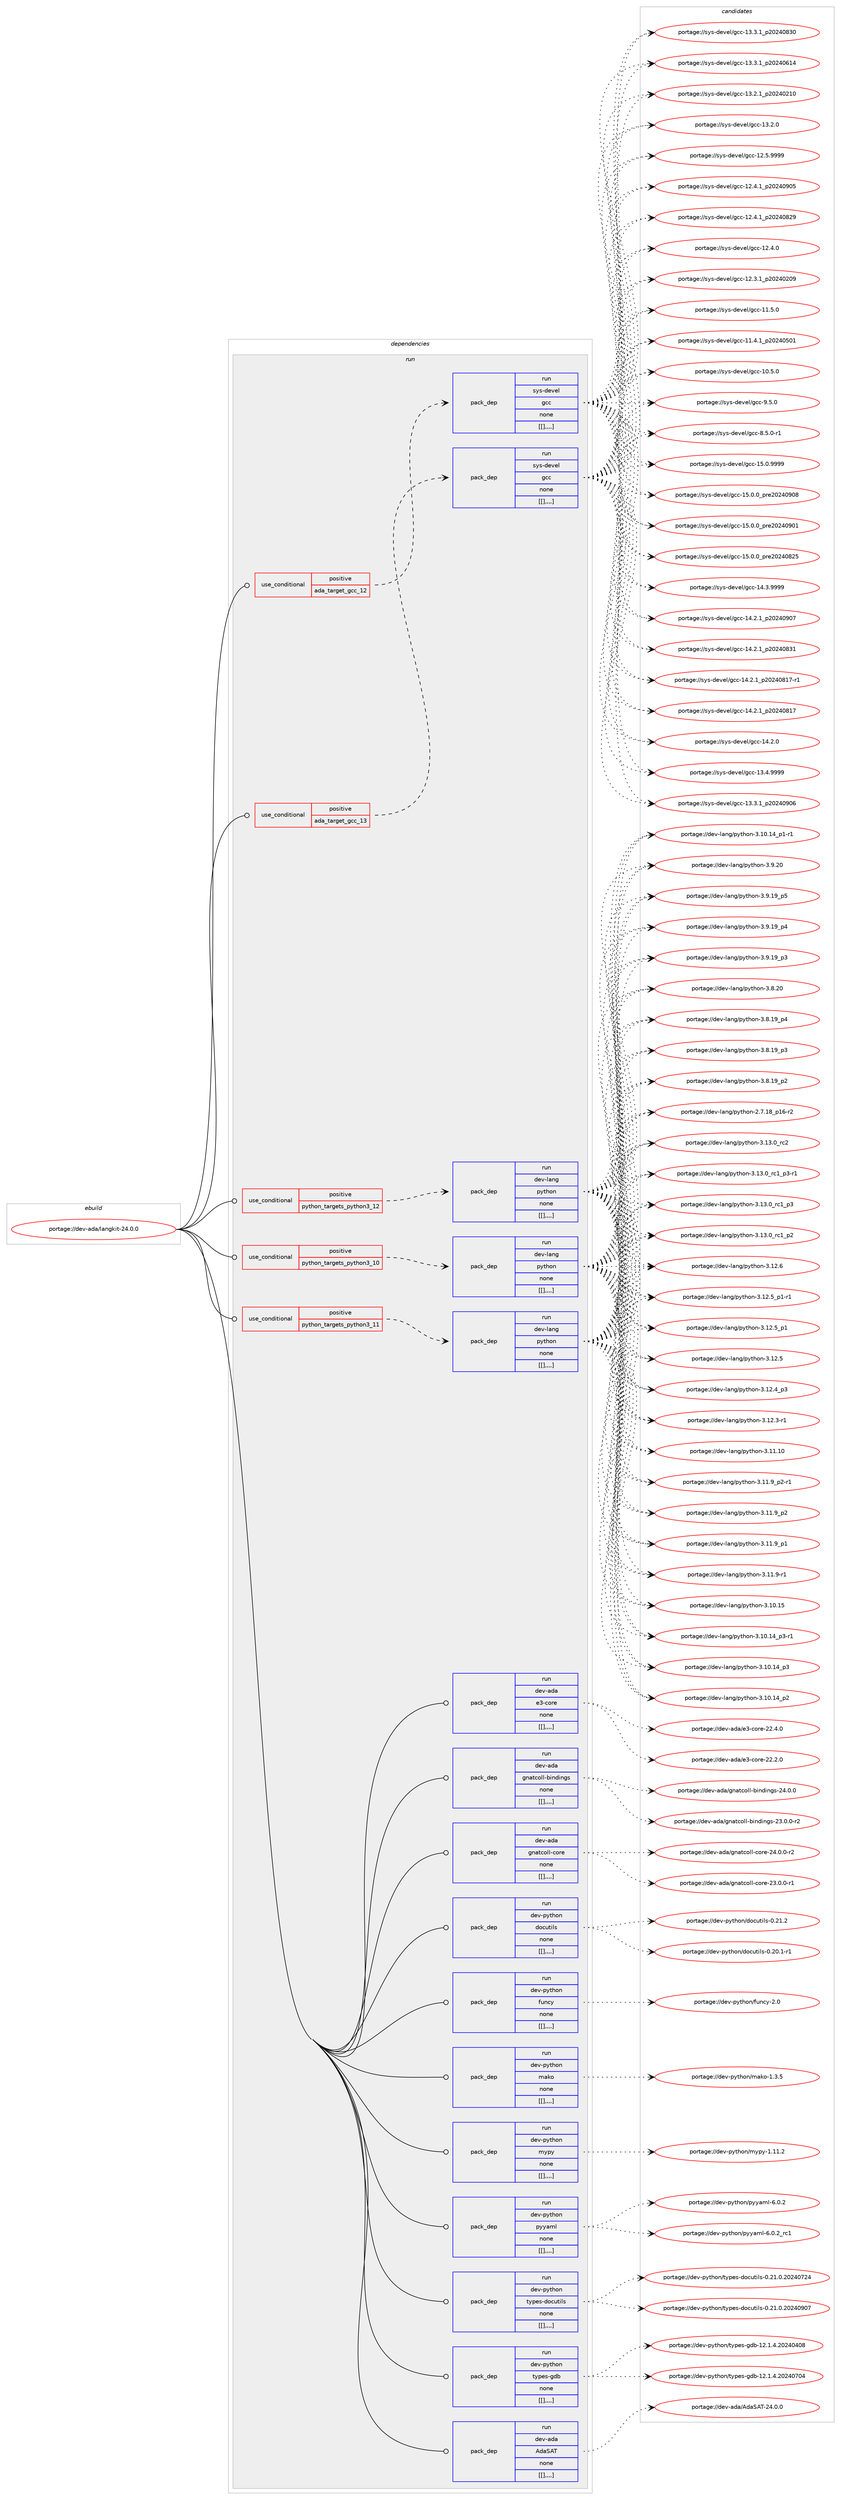 digraph prolog {

# *************
# Graph options
# *************

newrank=true;
concentrate=true;
compound=true;
graph [rankdir=LR,fontname=Helvetica,fontsize=10,ranksep=1.5];#, ranksep=2.5, nodesep=0.2];
edge  [arrowhead=vee];
node  [fontname=Helvetica,fontsize=10];

# **********
# The ebuild
# **********

subgraph cluster_leftcol {
color=gray;
label=<<i>ebuild</i>>;
id [label="portage://dev-ada/langkit-24.0.0", color=red, width=4, href="../dev-ada/langkit-24.0.0.svg"];
}

# ****************
# The dependencies
# ****************

subgraph cluster_midcol {
color=gray;
label=<<i>dependencies</i>>;
subgraph cluster_compile {
fillcolor="#eeeeee";
style=filled;
label=<<i>compile</i>>;
}
subgraph cluster_compileandrun {
fillcolor="#eeeeee";
style=filled;
label=<<i>compile and run</i>>;
}
subgraph cluster_run {
fillcolor="#eeeeee";
style=filled;
label=<<i>run</i>>;
subgraph cond16678 {
dependency63917 [label=<<TABLE BORDER="0" CELLBORDER="1" CELLSPACING="0" CELLPADDING="4"><TR><TD ROWSPAN="3" CELLPADDING="10">use_conditional</TD></TR><TR><TD>positive</TD></TR><TR><TD>ada_target_gcc_12</TD></TR></TABLE>>, shape=none, color=red];
subgraph pack46318 {
dependency63918 [label=<<TABLE BORDER="0" CELLBORDER="1" CELLSPACING="0" CELLPADDING="4" WIDTH="220"><TR><TD ROWSPAN="6" CELLPADDING="30">pack_dep</TD></TR><TR><TD WIDTH="110">run</TD></TR><TR><TD>sys-devel</TD></TR><TR><TD>gcc</TD></TR><TR><TD>none</TD></TR><TR><TD>[[],,,,]</TD></TR></TABLE>>, shape=none, color=blue];
}
dependency63917:e -> dependency63918:w [weight=20,style="dashed",arrowhead="vee"];
}
id:e -> dependency63917:w [weight=20,style="solid",arrowhead="odot"];
subgraph cond16679 {
dependency63919 [label=<<TABLE BORDER="0" CELLBORDER="1" CELLSPACING="0" CELLPADDING="4"><TR><TD ROWSPAN="3" CELLPADDING="10">use_conditional</TD></TR><TR><TD>positive</TD></TR><TR><TD>ada_target_gcc_13</TD></TR></TABLE>>, shape=none, color=red];
subgraph pack46319 {
dependency63920 [label=<<TABLE BORDER="0" CELLBORDER="1" CELLSPACING="0" CELLPADDING="4" WIDTH="220"><TR><TD ROWSPAN="6" CELLPADDING="30">pack_dep</TD></TR><TR><TD WIDTH="110">run</TD></TR><TR><TD>sys-devel</TD></TR><TR><TD>gcc</TD></TR><TR><TD>none</TD></TR><TR><TD>[[],,,,]</TD></TR></TABLE>>, shape=none, color=blue];
}
dependency63919:e -> dependency63920:w [weight=20,style="dashed",arrowhead="vee"];
}
id:e -> dependency63919:w [weight=20,style="solid",arrowhead="odot"];
subgraph cond16680 {
dependency63921 [label=<<TABLE BORDER="0" CELLBORDER="1" CELLSPACING="0" CELLPADDING="4"><TR><TD ROWSPAN="3" CELLPADDING="10">use_conditional</TD></TR><TR><TD>positive</TD></TR><TR><TD>python_targets_python3_10</TD></TR></TABLE>>, shape=none, color=red];
subgraph pack46320 {
dependency63922 [label=<<TABLE BORDER="0" CELLBORDER="1" CELLSPACING="0" CELLPADDING="4" WIDTH="220"><TR><TD ROWSPAN="6" CELLPADDING="30">pack_dep</TD></TR><TR><TD WIDTH="110">run</TD></TR><TR><TD>dev-lang</TD></TR><TR><TD>python</TD></TR><TR><TD>none</TD></TR><TR><TD>[[],,,,]</TD></TR></TABLE>>, shape=none, color=blue];
}
dependency63921:e -> dependency63922:w [weight=20,style="dashed",arrowhead="vee"];
}
id:e -> dependency63921:w [weight=20,style="solid",arrowhead="odot"];
subgraph cond16681 {
dependency63923 [label=<<TABLE BORDER="0" CELLBORDER="1" CELLSPACING="0" CELLPADDING="4"><TR><TD ROWSPAN="3" CELLPADDING="10">use_conditional</TD></TR><TR><TD>positive</TD></TR><TR><TD>python_targets_python3_11</TD></TR></TABLE>>, shape=none, color=red];
subgraph pack46321 {
dependency63924 [label=<<TABLE BORDER="0" CELLBORDER="1" CELLSPACING="0" CELLPADDING="4" WIDTH="220"><TR><TD ROWSPAN="6" CELLPADDING="30">pack_dep</TD></TR><TR><TD WIDTH="110">run</TD></TR><TR><TD>dev-lang</TD></TR><TR><TD>python</TD></TR><TR><TD>none</TD></TR><TR><TD>[[],,,,]</TD></TR></TABLE>>, shape=none, color=blue];
}
dependency63923:e -> dependency63924:w [weight=20,style="dashed",arrowhead="vee"];
}
id:e -> dependency63923:w [weight=20,style="solid",arrowhead="odot"];
subgraph cond16682 {
dependency63925 [label=<<TABLE BORDER="0" CELLBORDER="1" CELLSPACING="0" CELLPADDING="4"><TR><TD ROWSPAN="3" CELLPADDING="10">use_conditional</TD></TR><TR><TD>positive</TD></TR><TR><TD>python_targets_python3_12</TD></TR></TABLE>>, shape=none, color=red];
subgraph pack46322 {
dependency63926 [label=<<TABLE BORDER="0" CELLBORDER="1" CELLSPACING="0" CELLPADDING="4" WIDTH="220"><TR><TD ROWSPAN="6" CELLPADDING="30">pack_dep</TD></TR><TR><TD WIDTH="110">run</TD></TR><TR><TD>dev-lang</TD></TR><TR><TD>python</TD></TR><TR><TD>none</TD></TR><TR><TD>[[],,,,]</TD></TR></TABLE>>, shape=none, color=blue];
}
dependency63925:e -> dependency63926:w [weight=20,style="dashed",arrowhead="vee"];
}
id:e -> dependency63925:w [weight=20,style="solid",arrowhead="odot"];
subgraph pack46323 {
dependency63927 [label=<<TABLE BORDER="0" CELLBORDER="1" CELLSPACING="0" CELLPADDING="4" WIDTH="220"><TR><TD ROWSPAN="6" CELLPADDING="30">pack_dep</TD></TR><TR><TD WIDTH="110">run</TD></TR><TR><TD>dev-ada</TD></TR><TR><TD>AdaSAT</TD></TR><TR><TD>none</TD></TR><TR><TD>[[],,,,]</TD></TR></TABLE>>, shape=none, color=blue];
}
id:e -> dependency63927:w [weight=20,style="solid",arrowhead="odot"];
subgraph pack46324 {
dependency63928 [label=<<TABLE BORDER="0" CELLBORDER="1" CELLSPACING="0" CELLPADDING="4" WIDTH="220"><TR><TD ROWSPAN="6" CELLPADDING="30">pack_dep</TD></TR><TR><TD WIDTH="110">run</TD></TR><TR><TD>dev-ada</TD></TR><TR><TD>e3-core</TD></TR><TR><TD>none</TD></TR><TR><TD>[[],,,,]</TD></TR></TABLE>>, shape=none, color=blue];
}
id:e -> dependency63928:w [weight=20,style="solid",arrowhead="odot"];
subgraph pack46325 {
dependency63929 [label=<<TABLE BORDER="0" CELLBORDER="1" CELLSPACING="0" CELLPADDING="4" WIDTH="220"><TR><TD ROWSPAN="6" CELLPADDING="30">pack_dep</TD></TR><TR><TD WIDTH="110">run</TD></TR><TR><TD>dev-ada</TD></TR><TR><TD>gnatcoll-bindings</TD></TR><TR><TD>none</TD></TR><TR><TD>[[],,,,]</TD></TR></TABLE>>, shape=none, color=blue];
}
id:e -> dependency63929:w [weight=20,style="solid",arrowhead="odot"];
subgraph pack46326 {
dependency63930 [label=<<TABLE BORDER="0" CELLBORDER="1" CELLSPACING="0" CELLPADDING="4" WIDTH="220"><TR><TD ROWSPAN="6" CELLPADDING="30">pack_dep</TD></TR><TR><TD WIDTH="110">run</TD></TR><TR><TD>dev-ada</TD></TR><TR><TD>gnatcoll-core</TD></TR><TR><TD>none</TD></TR><TR><TD>[[],,,,]</TD></TR></TABLE>>, shape=none, color=blue];
}
id:e -> dependency63930:w [weight=20,style="solid",arrowhead="odot"];
subgraph pack46327 {
dependency63931 [label=<<TABLE BORDER="0" CELLBORDER="1" CELLSPACING="0" CELLPADDING="4" WIDTH="220"><TR><TD ROWSPAN="6" CELLPADDING="30">pack_dep</TD></TR><TR><TD WIDTH="110">run</TD></TR><TR><TD>dev-python</TD></TR><TR><TD>docutils</TD></TR><TR><TD>none</TD></TR><TR><TD>[[],,,,]</TD></TR></TABLE>>, shape=none, color=blue];
}
id:e -> dependency63931:w [weight=20,style="solid",arrowhead="odot"];
subgraph pack46328 {
dependency63932 [label=<<TABLE BORDER="0" CELLBORDER="1" CELLSPACING="0" CELLPADDING="4" WIDTH="220"><TR><TD ROWSPAN="6" CELLPADDING="30">pack_dep</TD></TR><TR><TD WIDTH="110">run</TD></TR><TR><TD>dev-python</TD></TR><TR><TD>funcy</TD></TR><TR><TD>none</TD></TR><TR><TD>[[],,,,]</TD></TR></TABLE>>, shape=none, color=blue];
}
id:e -> dependency63932:w [weight=20,style="solid",arrowhead="odot"];
subgraph pack46329 {
dependency63933 [label=<<TABLE BORDER="0" CELLBORDER="1" CELLSPACING="0" CELLPADDING="4" WIDTH="220"><TR><TD ROWSPAN="6" CELLPADDING="30">pack_dep</TD></TR><TR><TD WIDTH="110">run</TD></TR><TR><TD>dev-python</TD></TR><TR><TD>mako</TD></TR><TR><TD>none</TD></TR><TR><TD>[[],,,,]</TD></TR></TABLE>>, shape=none, color=blue];
}
id:e -> dependency63933:w [weight=20,style="solid",arrowhead="odot"];
subgraph pack46330 {
dependency63934 [label=<<TABLE BORDER="0" CELLBORDER="1" CELLSPACING="0" CELLPADDING="4" WIDTH="220"><TR><TD ROWSPAN="6" CELLPADDING="30">pack_dep</TD></TR><TR><TD WIDTH="110">run</TD></TR><TR><TD>dev-python</TD></TR><TR><TD>mypy</TD></TR><TR><TD>none</TD></TR><TR><TD>[[],,,,]</TD></TR></TABLE>>, shape=none, color=blue];
}
id:e -> dependency63934:w [weight=20,style="solid",arrowhead="odot"];
subgraph pack46331 {
dependency63935 [label=<<TABLE BORDER="0" CELLBORDER="1" CELLSPACING="0" CELLPADDING="4" WIDTH="220"><TR><TD ROWSPAN="6" CELLPADDING="30">pack_dep</TD></TR><TR><TD WIDTH="110">run</TD></TR><TR><TD>dev-python</TD></TR><TR><TD>pyyaml</TD></TR><TR><TD>none</TD></TR><TR><TD>[[],,,,]</TD></TR></TABLE>>, shape=none, color=blue];
}
id:e -> dependency63935:w [weight=20,style="solid",arrowhead="odot"];
subgraph pack46332 {
dependency63936 [label=<<TABLE BORDER="0" CELLBORDER="1" CELLSPACING="0" CELLPADDING="4" WIDTH="220"><TR><TD ROWSPAN="6" CELLPADDING="30">pack_dep</TD></TR><TR><TD WIDTH="110">run</TD></TR><TR><TD>dev-python</TD></TR><TR><TD>types-docutils</TD></TR><TR><TD>none</TD></TR><TR><TD>[[],,,,]</TD></TR></TABLE>>, shape=none, color=blue];
}
id:e -> dependency63936:w [weight=20,style="solid",arrowhead="odot"];
subgraph pack46333 {
dependency63937 [label=<<TABLE BORDER="0" CELLBORDER="1" CELLSPACING="0" CELLPADDING="4" WIDTH="220"><TR><TD ROWSPAN="6" CELLPADDING="30">pack_dep</TD></TR><TR><TD WIDTH="110">run</TD></TR><TR><TD>dev-python</TD></TR><TR><TD>types-gdb</TD></TR><TR><TD>none</TD></TR><TR><TD>[[],,,,]</TD></TR></TABLE>>, shape=none, color=blue];
}
id:e -> dependency63937:w [weight=20,style="solid",arrowhead="odot"];
}
}

# **************
# The candidates
# **************

subgraph cluster_choices {
rank=same;
color=gray;
label=<<i>candidates</i>>;

subgraph choice46318 {
color=black;
nodesep=1;
choice1151211154510010111810110847103999945495346484657575757 [label="portage://sys-devel/gcc-15.0.9999", color=red, width=4,href="../sys-devel/gcc-15.0.9999.svg"];
choice1151211154510010111810110847103999945495346484648951121141015048505248574856 [label="portage://sys-devel/gcc-15.0.0_pre20240908", color=red, width=4,href="../sys-devel/gcc-15.0.0_pre20240908.svg"];
choice1151211154510010111810110847103999945495346484648951121141015048505248574849 [label="portage://sys-devel/gcc-15.0.0_pre20240901", color=red, width=4,href="../sys-devel/gcc-15.0.0_pre20240901.svg"];
choice1151211154510010111810110847103999945495346484648951121141015048505248565053 [label="portage://sys-devel/gcc-15.0.0_pre20240825", color=red, width=4,href="../sys-devel/gcc-15.0.0_pre20240825.svg"];
choice1151211154510010111810110847103999945495246514657575757 [label="portage://sys-devel/gcc-14.3.9999", color=red, width=4,href="../sys-devel/gcc-14.3.9999.svg"];
choice1151211154510010111810110847103999945495246504649951125048505248574855 [label="portage://sys-devel/gcc-14.2.1_p20240907", color=red, width=4,href="../sys-devel/gcc-14.2.1_p20240907.svg"];
choice1151211154510010111810110847103999945495246504649951125048505248565149 [label="portage://sys-devel/gcc-14.2.1_p20240831", color=red, width=4,href="../sys-devel/gcc-14.2.1_p20240831.svg"];
choice11512111545100101118101108471039999454952465046499511250485052485649554511449 [label="portage://sys-devel/gcc-14.2.1_p20240817-r1", color=red, width=4,href="../sys-devel/gcc-14.2.1_p20240817-r1.svg"];
choice1151211154510010111810110847103999945495246504649951125048505248564955 [label="portage://sys-devel/gcc-14.2.1_p20240817", color=red, width=4,href="../sys-devel/gcc-14.2.1_p20240817.svg"];
choice1151211154510010111810110847103999945495246504648 [label="portage://sys-devel/gcc-14.2.0", color=red, width=4,href="../sys-devel/gcc-14.2.0.svg"];
choice1151211154510010111810110847103999945495146524657575757 [label="portage://sys-devel/gcc-13.4.9999", color=red, width=4,href="../sys-devel/gcc-13.4.9999.svg"];
choice1151211154510010111810110847103999945495146514649951125048505248574854 [label="portage://sys-devel/gcc-13.3.1_p20240906", color=red, width=4,href="../sys-devel/gcc-13.3.1_p20240906.svg"];
choice1151211154510010111810110847103999945495146514649951125048505248565148 [label="portage://sys-devel/gcc-13.3.1_p20240830", color=red, width=4,href="../sys-devel/gcc-13.3.1_p20240830.svg"];
choice1151211154510010111810110847103999945495146514649951125048505248544952 [label="portage://sys-devel/gcc-13.3.1_p20240614", color=red, width=4,href="../sys-devel/gcc-13.3.1_p20240614.svg"];
choice1151211154510010111810110847103999945495146504649951125048505248504948 [label="portage://sys-devel/gcc-13.2.1_p20240210", color=red, width=4,href="../sys-devel/gcc-13.2.1_p20240210.svg"];
choice1151211154510010111810110847103999945495146504648 [label="portage://sys-devel/gcc-13.2.0", color=red, width=4,href="../sys-devel/gcc-13.2.0.svg"];
choice1151211154510010111810110847103999945495046534657575757 [label="portage://sys-devel/gcc-12.5.9999", color=red, width=4,href="../sys-devel/gcc-12.5.9999.svg"];
choice1151211154510010111810110847103999945495046524649951125048505248574853 [label="portage://sys-devel/gcc-12.4.1_p20240905", color=red, width=4,href="../sys-devel/gcc-12.4.1_p20240905.svg"];
choice1151211154510010111810110847103999945495046524649951125048505248565057 [label="portage://sys-devel/gcc-12.4.1_p20240829", color=red, width=4,href="../sys-devel/gcc-12.4.1_p20240829.svg"];
choice1151211154510010111810110847103999945495046524648 [label="portage://sys-devel/gcc-12.4.0", color=red, width=4,href="../sys-devel/gcc-12.4.0.svg"];
choice1151211154510010111810110847103999945495046514649951125048505248504857 [label="portage://sys-devel/gcc-12.3.1_p20240209", color=red, width=4,href="../sys-devel/gcc-12.3.1_p20240209.svg"];
choice1151211154510010111810110847103999945494946534648 [label="portage://sys-devel/gcc-11.5.0", color=red, width=4,href="../sys-devel/gcc-11.5.0.svg"];
choice1151211154510010111810110847103999945494946524649951125048505248534849 [label="portage://sys-devel/gcc-11.4.1_p20240501", color=red, width=4,href="../sys-devel/gcc-11.4.1_p20240501.svg"];
choice1151211154510010111810110847103999945494846534648 [label="portage://sys-devel/gcc-10.5.0", color=red, width=4,href="../sys-devel/gcc-10.5.0.svg"];
choice11512111545100101118101108471039999455746534648 [label="portage://sys-devel/gcc-9.5.0", color=red, width=4,href="../sys-devel/gcc-9.5.0.svg"];
choice115121115451001011181011084710399994556465346484511449 [label="portage://sys-devel/gcc-8.5.0-r1", color=red, width=4,href="../sys-devel/gcc-8.5.0-r1.svg"];
dependency63918:e -> choice1151211154510010111810110847103999945495346484657575757:w [style=dotted,weight="100"];
dependency63918:e -> choice1151211154510010111810110847103999945495346484648951121141015048505248574856:w [style=dotted,weight="100"];
dependency63918:e -> choice1151211154510010111810110847103999945495346484648951121141015048505248574849:w [style=dotted,weight="100"];
dependency63918:e -> choice1151211154510010111810110847103999945495346484648951121141015048505248565053:w [style=dotted,weight="100"];
dependency63918:e -> choice1151211154510010111810110847103999945495246514657575757:w [style=dotted,weight="100"];
dependency63918:e -> choice1151211154510010111810110847103999945495246504649951125048505248574855:w [style=dotted,weight="100"];
dependency63918:e -> choice1151211154510010111810110847103999945495246504649951125048505248565149:w [style=dotted,weight="100"];
dependency63918:e -> choice11512111545100101118101108471039999454952465046499511250485052485649554511449:w [style=dotted,weight="100"];
dependency63918:e -> choice1151211154510010111810110847103999945495246504649951125048505248564955:w [style=dotted,weight="100"];
dependency63918:e -> choice1151211154510010111810110847103999945495246504648:w [style=dotted,weight="100"];
dependency63918:e -> choice1151211154510010111810110847103999945495146524657575757:w [style=dotted,weight="100"];
dependency63918:e -> choice1151211154510010111810110847103999945495146514649951125048505248574854:w [style=dotted,weight="100"];
dependency63918:e -> choice1151211154510010111810110847103999945495146514649951125048505248565148:w [style=dotted,weight="100"];
dependency63918:e -> choice1151211154510010111810110847103999945495146514649951125048505248544952:w [style=dotted,weight="100"];
dependency63918:e -> choice1151211154510010111810110847103999945495146504649951125048505248504948:w [style=dotted,weight="100"];
dependency63918:e -> choice1151211154510010111810110847103999945495146504648:w [style=dotted,weight="100"];
dependency63918:e -> choice1151211154510010111810110847103999945495046534657575757:w [style=dotted,weight="100"];
dependency63918:e -> choice1151211154510010111810110847103999945495046524649951125048505248574853:w [style=dotted,weight="100"];
dependency63918:e -> choice1151211154510010111810110847103999945495046524649951125048505248565057:w [style=dotted,weight="100"];
dependency63918:e -> choice1151211154510010111810110847103999945495046524648:w [style=dotted,weight="100"];
dependency63918:e -> choice1151211154510010111810110847103999945495046514649951125048505248504857:w [style=dotted,weight="100"];
dependency63918:e -> choice1151211154510010111810110847103999945494946534648:w [style=dotted,weight="100"];
dependency63918:e -> choice1151211154510010111810110847103999945494946524649951125048505248534849:w [style=dotted,weight="100"];
dependency63918:e -> choice1151211154510010111810110847103999945494846534648:w [style=dotted,weight="100"];
dependency63918:e -> choice11512111545100101118101108471039999455746534648:w [style=dotted,weight="100"];
dependency63918:e -> choice115121115451001011181011084710399994556465346484511449:w [style=dotted,weight="100"];
}
subgraph choice46319 {
color=black;
nodesep=1;
choice1151211154510010111810110847103999945495346484657575757 [label="portage://sys-devel/gcc-15.0.9999", color=red, width=4,href="../sys-devel/gcc-15.0.9999.svg"];
choice1151211154510010111810110847103999945495346484648951121141015048505248574856 [label="portage://sys-devel/gcc-15.0.0_pre20240908", color=red, width=4,href="../sys-devel/gcc-15.0.0_pre20240908.svg"];
choice1151211154510010111810110847103999945495346484648951121141015048505248574849 [label="portage://sys-devel/gcc-15.0.0_pre20240901", color=red, width=4,href="../sys-devel/gcc-15.0.0_pre20240901.svg"];
choice1151211154510010111810110847103999945495346484648951121141015048505248565053 [label="portage://sys-devel/gcc-15.0.0_pre20240825", color=red, width=4,href="../sys-devel/gcc-15.0.0_pre20240825.svg"];
choice1151211154510010111810110847103999945495246514657575757 [label="portage://sys-devel/gcc-14.3.9999", color=red, width=4,href="../sys-devel/gcc-14.3.9999.svg"];
choice1151211154510010111810110847103999945495246504649951125048505248574855 [label="portage://sys-devel/gcc-14.2.1_p20240907", color=red, width=4,href="../sys-devel/gcc-14.2.1_p20240907.svg"];
choice1151211154510010111810110847103999945495246504649951125048505248565149 [label="portage://sys-devel/gcc-14.2.1_p20240831", color=red, width=4,href="../sys-devel/gcc-14.2.1_p20240831.svg"];
choice11512111545100101118101108471039999454952465046499511250485052485649554511449 [label="portage://sys-devel/gcc-14.2.1_p20240817-r1", color=red, width=4,href="../sys-devel/gcc-14.2.1_p20240817-r1.svg"];
choice1151211154510010111810110847103999945495246504649951125048505248564955 [label="portage://sys-devel/gcc-14.2.1_p20240817", color=red, width=4,href="../sys-devel/gcc-14.2.1_p20240817.svg"];
choice1151211154510010111810110847103999945495246504648 [label="portage://sys-devel/gcc-14.2.0", color=red, width=4,href="../sys-devel/gcc-14.2.0.svg"];
choice1151211154510010111810110847103999945495146524657575757 [label="portage://sys-devel/gcc-13.4.9999", color=red, width=4,href="../sys-devel/gcc-13.4.9999.svg"];
choice1151211154510010111810110847103999945495146514649951125048505248574854 [label="portage://sys-devel/gcc-13.3.1_p20240906", color=red, width=4,href="../sys-devel/gcc-13.3.1_p20240906.svg"];
choice1151211154510010111810110847103999945495146514649951125048505248565148 [label="portage://sys-devel/gcc-13.3.1_p20240830", color=red, width=4,href="../sys-devel/gcc-13.3.1_p20240830.svg"];
choice1151211154510010111810110847103999945495146514649951125048505248544952 [label="portage://sys-devel/gcc-13.3.1_p20240614", color=red, width=4,href="../sys-devel/gcc-13.3.1_p20240614.svg"];
choice1151211154510010111810110847103999945495146504649951125048505248504948 [label="portage://sys-devel/gcc-13.2.1_p20240210", color=red, width=4,href="../sys-devel/gcc-13.2.1_p20240210.svg"];
choice1151211154510010111810110847103999945495146504648 [label="portage://sys-devel/gcc-13.2.0", color=red, width=4,href="../sys-devel/gcc-13.2.0.svg"];
choice1151211154510010111810110847103999945495046534657575757 [label="portage://sys-devel/gcc-12.5.9999", color=red, width=4,href="../sys-devel/gcc-12.5.9999.svg"];
choice1151211154510010111810110847103999945495046524649951125048505248574853 [label="portage://sys-devel/gcc-12.4.1_p20240905", color=red, width=4,href="../sys-devel/gcc-12.4.1_p20240905.svg"];
choice1151211154510010111810110847103999945495046524649951125048505248565057 [label="portage://sys-devel/gcc-12.4.1_p20240829", color=red, width=4,href="../sys-devel/gcc-12.4.1_p20240829.svg"];
choice1151211154510010111810110847103999945495046524648 [label="portage://sys-devel/gcc-12.4.0", color=red, width=4,href="../sys-devel/gcc-12.4.0.svg"];
choice1151211154510010111810110847103999945495046514649951125048505248504857 [label="portage://sys-devel/gcc-12.3.1_p20240209", color=red, width=4,href="../sys-devel/gcc-12.3.1_p20240209.svg"];
choice1151211154510010111810110847103999945494946534648 [label="portage://sys-devel/gcc-11.5.0", color=red, width=4,href="../sys-devel/gcc-11.5.0.svg"];
choice1151211154510010111810110847103999945494946524649951125048505248534849 [label="portage://sys-devel/gcc-11.4.1_p20240501", color=red, width=4,href="../sys-devel/gcc-11.4.1_p20240501.svg"];
choice1151211154510010111810110847103999945494846534648 [label="portage://sys-devel/gcc-10.5.0", color=red, width=4,href="../sys-devel/gcc-10.5.0.svg"];
choice11512111545100101118101108471039999455746534648 [label="portage://sys-devel/gcc-9.5.0", color=red, width=4,href="../sys-devel/gcc-9.5.0.svg"];
choice115121115451001011181011084710399994556465346484511449 [label="portage://sys-devel/gcc-8.5.0-r1", color=red, width=4,href="../sys-devel/gcc-8.5.0-r1.svg"];
dependency63920:e -> choice1151211154510010111810110847103999945495346484657575757:w [style=dotted,weight="100"];
dependency63920:e -> choice1151211154510010111810110847103999945495346484648951121141015048505248574856:w [style=dotted,weight="100"];
dependency63920:e -> choice1151211154510010111810110847103999945495346484648951121141015048505248574849:w [style=dotted,weight="100"];
dependency63920:e -> choice1151211154510010111810110847103999945495346484648951121141015048505248565053:w [style=dotted,weight="100"];
dependency63920:e -> choice1151211154510010111810110847103999945495246514657575757:w [style=dotted,weight="100"];
dependency63920:e -> choice1151211154510010111810110847103999945495246504649951125048505248574855:w [style=dotted,weight="100"];
dependency63920:e -> choice1151211154510010111810110847103999945495246504649951125048505248565149:w [style=dotted,weight="100"];
dependency63920:e -> choice11512111545100101118101108471039999454952465046499511250485052485649554511449:w [style=dotted,weight="100"];
dependency63920:e -> choice1151211154510010111810110847103999945495246504649951125048505248564955:w [style=dotted,weight="100"];
dependency63920:e -> choice1151211154510010111810110847103999945495246504648:w [style=dotted,weight="100"];
dependency63920:e -> choice1151211154510010111810110847103999945495146524657575757:w [style=dotted,weight="100"];
dependency63920:e -> choice1151211154510010111810110847103999945495146514649951125048505248574854:w [style=dotted,weight="100"];
dependency63920:e -> choice1151211154510010111810110847103999945495146514649951125048505248565148:w [style=dotted,weight="100"];
dependency63920:e -> choice1151211154510010111810110847103999945495146514649951125048505248544952:w [style=dotted,weight="100"];
dependency63920:e -> choice1151211154510010111810110847103999945495146504649951125048505248504948:w [style=dotted,weight="100"];
dependency63920:e -> choice1151211154510010111810110847103999945495146504648:w [style=dotted,weight="100"];
dependency63920:e -> choice1151211154510010111810110847103999945495046534657575757:w [style=dotted,weight="100"];
dependency63920:e -> choice1151211154510010111810110847103999945495046524649951125048505248574853:w [style=dotted,weight="100"];
dependency63920:e -> choice1151211154510010111810110847103999945495046524649951125048505248565057:w [style=dotted,weight="100"];
dependency63920:e -> choice1151211154510010111810110847103999945495046524648:w [style=dotted,weight="100"];
dependency63920:e -> choice1151211154510010111810110847103999945495046514649951125048505248504857:w [style=dotted,weight="100"];
dependency63920:e -> choice1151211154510010111810110847103999945494946534648:w [style=dotted,weight="100"];
dependency63920:e -> choice1151211154510010111810110847103999945494946524649951125048505248534849:w [style=dotted,weight="100"];
dependency63920:e -> choice1151211154510010111810110847103999945494846534648:w [style=dotted,weight="100"];
dependency63920:e -> choice11512111545100101118101108471039999455746534648:w [style=dotted,weight="100"];
dependency63920:e -> choice115121115451001011181011084710399994556465346484511449:w [style=dotted,weight="100"];
}
subgraph choice46320 {
color=black;
nodesep=1;
choice10010111845108971101034711212111610411111045514649514648951149950 [label="portage://dev-lang/python-3.13.0_rc2", color=red, width=4,href="../dev-lang/python-3.13.0_rc2.svg"];
choice1001011184510897110103471121211161041111104551464951464895114994995112514511449 [label="portage://dev-lang/python-3.13.0_rc1_p3-r1", color=red, width=4,href="../dev-lang/python-3.13.0_rc1_p3-r1.svg"];
choice100101118451089711010347112121116104111110455146495146489511499499511251 [label="portage://dev-lang/python-3.13.0_rc1_p3", color=red, width=4,href="../dev-lang/python-3.13.0_rc1_p3.svg"];
choice100101118451089711010347112121116104111110455146495146489511499499511250 [label="portage://dev-lang/python-3.13.0_rc1_p2", color=red, width=4,href="../dev-lang/python-3.13.0_rc1_p2.svg"];
choice10010111845108971101034711212111610411111045514649504654 [label="portage://dev-lang/python-3.12.6", color=red, width=4,href="../dev-lang/python-3.12.6.svg"];
choice1001011184510897110103471121211161041111104551464950465395112494511449 [label="portage://dev-lang/python-3.12.5_p1-r1", color=red, width=4,href="../dev-lang/python-3.12.5_p1-r1.svg"];
choice100101118451089711010347112121116104111110455146495046539511249 [label="portage://dev-lang/python-3.12.5_p1", color=red, width=4,href="../dev-lang/python-3.12.5_p1.svg"];
choice10010111845108971101034711212111610411111045514649504653 [label="portage://dev-lang/python-3.12.5", color=red, width=4,href="../dev-lang/python-3.12.5.svg"];
choice100101118451089711010347112121116104111110455146495046529511251 [label="portage://dev-lang/python-3.12.4_p3", color=red, width=4,href="../dev-lang/python-3.12.4_p3.svg"];
choice100101118451089711010347112121116104111110455146495046514511449 [label="portage://dev-lang/python-3.12.3-r1", color=red, width=4,href="../dev-lang/python-3.12.3-r1.svg"];
choice1001011184510897110103471121211161041111104551464949464948 [label="portage://dev-lang/python-3.11.10", color=red, width=4,href="../dev-lang/python-3.11.10.svg"];
choice1001011184510897110103471121211161041111104551464949465795112504511449 [label="portage://dev-lang/python-3.11.9_p2-r1", color=red, width=4,href="../dev-lang/python-3.11.9_p2-r1.svg"];
choice100101118451089711010347112121116104111110455146494946579511250 [label="portage://dev-lang/python-3.11.9_p2", color=red, width=4,href="../dev-lang/python-3.11.9_p2.svg"];
choice100101118451089711010347112121116104111110455146494946579511249 [label="portage://dev-lang/python-3.11.9_p1", color=red, width=4,href="../dev-lang/python-3.11.9_p1.svg"];
choice100101118451089711010347112121116104111110455146494946574511449 [label="portage://dev-lang/python-3.11.9-r1", color=red, width=4,href="../dev-lang/python-3.11.9-r1.svg"];
choice1001011184510897110103471121211161041111104551464948464953 [label="portage://dev-lang/python-3.10.15", color=red, width=4,href="../dev-lang/python-3.10.15.svg"];
choice100101118451089711010347112121116104111110455146494846495295112514511449 [label="portage://dev-lang/python-3.10.14_p3-r1", color=red, width=4,href="../dev-lang/python-3.10.14_p3-r1.svg"];
choice10010111845108971101034711212111610411111045514649484649529511251 [label="portage://dev-lang/python-3.10.14_p3", color=red, width=4,href="../dev-lang/python-3.10.14_p3.svg"];
choice10010111845108971101034711212111610411111045514649484649529511250 [label="portage://dev-lang/python-3.10.14_p2", color=red, width=4,href="../dev-lang/python-3.10.14_p2.svg"];
choice100101118451089711010347112121116104111110455146494846495295112494511449 [label="portage://dev-lang/python-3.10.14_p1-r1", color=red, width=4,href="../dev-lang/python-3.10.14_p1-r1.svg"];
choice10010111845108971101034711212111610411111045514657465048 [label="portage://dev-lang/python-3.9.20", color=red, width=4,href="../dev-lang/python-3.9.20.svg"];
choice100101118451089711010347112121116104111110455146574649579511253 [label="portage://dev-lang/python-3.9.19_p5", color=red, width=4,href="../dev-lang/python-3.9.19_p5.svg"];
choice100101118451089711010347112121116104111110455146574649579511252 [label="portage://dev-lang/python-3.9.19_p4", color=red, width=4,href="../dev-lang/python-3.9.19_p4.svg"];
choice100101118451089711010347112121116104111110455146574649579511251 [label="portage://dev-lang/python-3.9.19_p3", color=red, width=4,href="../dev-lang/python-3.9.19_p3.svg"];
choice10010111845108971101034711212111610411111045514656465048 [label="portage://dev-lang/python-3.8.20", color=red, width=4,href="../dev-lang/python-3.8.20.svg"];
choice100101118451089711010347112121116104111110455146564649579511252 [label="portage://dev-lang/python-3.8.19_p4", color=red, width=4,href="../dev-lang/python-3.8.19_p4.svg"];
choice100101118451089711010347112121116104111110455146564649579511251 [label="portage://dev-lang/python-3.8.19_p3", color=red, width=4,href="../dev-lang/python-3.8.19_p3.svg"];
choice100101118451089711010347112121116104111110455146564649579511250 [label="portage://dev-lang/python-3.8.19_p2", color=red, width=4,href="../dev-lang/python-3.8.19_p2.svg"];
choice100101118451089711010347112121116104111110455046554649569511249544511450 [label="portage://dev-lang/python-2.7.18_p16-r2", color=red, width=4,href="../dev-lang/python-2.7.18_p16-r2.svg"];
dependency63922:e -> choice10010111845108971101034711212111610411111045514649514648951149950:w [style=dotted,weight="100"];
dependency63922:e -> choice1001011184510897110103471121211161041111104551464951464895114994995112514511449:w [style=dotted,weight="100"];
dependency63922:e -> choice100101118451089711010347112121116104111110455146495146489511499499511251:w [style=dotted,weight="100"];
dependency63922:e -> choice100101118451089711010347112121116104111110455146495146489511499499511250:w [style=dotted,weight="100"];
dependency63922:e -> choice10010111845108971101034711212111610411111045514649504654:w [style=dotted,weight="100"];
dependency63922:e -> choice1001011184510897110103471121211161041111104551464950465395112494511449:w [style=dotted,weight="100"];
dependency63922:e -> choice100101118451089711010347112121116104111110455146495046539511249:w [style=dotted,weight="100"];
dependency63922:e -> choice10010111845108971101034711212111610411111045514649504653:w [style=dotted,weight="100"];
dependency63922:e -> choice100101118451089711010347112121116104111110455146495046529511251:w [style=dotted,weight="100"];
dependency63922:e -> choice100101118451089711010347112121116104111110455146495046514511449:w [style=dotted,weight="100"];
dependency63922:e -> choice1001011184510897110103471121211161041111104551464949464948:w [style=dotted,weight="100"];
dependency63922:e -> choice1001011184510897110103471121211161041111104551464949465795112504511449:w [style=dotted,weight="100"];
dependency63922:e -> choice100101118451089711010347112121116104111110455146494946579511250:w [style=dotted,weight="100"];
dependency63922:e -> choice100101118451089711010347112121116104111110455146494946579511249:w [style=dotted,weight="100"];
dependency63922:e -> choice100101118451089711010347112121116104111110455146494946574511449:w [style=dotted,weight="100"];
dependency63922:e -> choice1001011184510897110103471121211161041111104551464948464953:w [style=dotted,weight="100"];
dependency63922:e -> choice100101118451089711010347112121116104111110455146494846495295112514511449:w [style=dotted,weight="100"];
dependency63922:e -> choice10010111845108971101034711212111610411111045514649484649529511251:w [style=dotted,weight="100"];
dependency63922:e -> choice10010111845108971101034711212111610411111045514649484649529511250:w [style=dotted,weight="100"];
dependency63922:e -> choice100101118451089711010347112121116104111110455146494846495295112494511449:w [style=dotted,weight="100"];
dependency63922:e -> choice10010111845108971101034711212111610411111045514657465048:w [style=dotted,weight="100"];
dependency63922:e -> choice100101118451089711010347112121116104111110455146574649579511253:w [style=dotted,weight="100"];
dependency63922:e -> choice100101118451089711010347112121116104111110455146574649579511252:w [style=dotted,weight="100"];
dependency63922:e -> choice100101118451089711010347112121116104111110455146574649579511251:w [style=dotted,weight="100"];
dependency63922:e -> choice10010111845108971101034711212111610411111045514656465048:w [style=dotted,weight="100"];
dependency63922:e -> choice100101118451089711010347112121116104111110455146564649579511252:w [style=dotted,weight="100"];
dependency63922:e -> choice100101118451089711010347112121116104111110455146564649579511251:w [style=dotted,weight="100"];
dependency63922:e -> choice100101118451089711010347112121116104111110455146564649579511250:w [style=dotted,weight="100"];
dependency63922:e -> choice100101118451089711010347112121116104111110455046554649569511249544511450:w [style=dotted,weight="100"];
}
subgraph choice46321 {
color=black;
nodesep=1;
choice10010111845108971101034711212111610411111045514649514648951149950 [label="portage://dev-lang/python-3.13.0_rc2", color=red, width=4,href="../dev-lang/python-3.13.0_rc2.svg"];
choice1001011184510897110103471121211161041111104551464951464895114994995112514511449 [label="portage://dev-lang/python-3.13.0_rc1_p3-r1", color=red, width=4,href="../dev-lang/python-3.13.0_rc1_p3-r1.svg"];
choice100101118451089711010347112121116104111110455146495146489511499499511251 [label="portage://dev-lang/python-3.13.0_rc1_p3", color=red, width=4,href="../dev-lang/python-3.13.0_rc1_p3.svg"];
choice100101118451089711010347112121116104111110455146495146489511499499511250 [label="portage://dev-lang/python-3.13.0_rc1_p2", color=red, width=4,href="../dev-lang/python-3.13.0_rc1_p2.svg"];
choice10010111845108971101034711212111610411111045514649504654 [label="portage://dev-lang/python-3.12.6", color=red, width=4,href="../dev-lang/python-3.12.6.svg"];
choice1001011184510897110103471121211161041111104551464950465395112494511449 [label="portage://dev-lang/python-3.12.5_p1-r1", color=red, width=4,href="../dev-lang/python-3.12.5_p1-r1.svg"];
choice100101118451089711010347112121116104111110455146495046539511249 [label="portage://dev-lang/python-3.12.5_p1", color=red, width=4,href="../dev-lang/python-3.12.5_p1.svg"];
choice10010111845108971101034711212111610411111045514649504653 [label="portage://dev-lang/python-3.12.5", color=red, width=4,href="../dev-lang/python-3.12.5.svg"];
choice100101118451089711010347112121116104111110455146495046529511251 [label="portage://dev-lang/python-3.12.4_p3", color=red, width=4,href="../dev-lang/python-3.12.4_p3.svg"];
choice100101118451089711010347112121116104111110455146495046514511449 [label="portage://dev-lang/python-3.12.3-r1", color=red, width=4,href="../dev-lang/python-3.12.3-r1.svg"];
choice1001011184510897110103471121211161041111104551464949464948 [label="portage://dev-lang/python-3.11.10", color=red, width=4,href="../dev-lang/python-3.11.10.svg"];
choice1001011184510897110103471121211161041111104551464949465795112504511449 [label="portage://dev-lang/python-3.11.9_p2-r1", color=red, width=4,href="../dev-lang/python-3.11.9_p2-r1.svg"];
choice100101118451089711010347112121116104111110455146494946579511250 [label="portage://dev-lang/python-3.11.9_p2", color=red, width=4,href="../dev-lang/python-3.11.9_p2.svg"];
choice100101118451089711010347112121116104111110455146494946579511249 [label="portage://dev-lang/python-3.11.9_p1", color=red, width=4,href="../dev-lang/python-3.11.9_p1.svg"];
choice100101118451089711010347112121116104111110455146494946574511449 [label="portage://dev-lang/python-3.11.9-r1", color=red, width=4,href="../dev-lang/python-3.11.9-r1.svg"];
choice1001011184510897110103471121211161041111104551464948464953 [label="portage://dev-lang/python-3.10.15", color=red, width=4,href="../dev-lang/python-3.10.15.svg"];
choice100101118451089711010347112121116104111110455146494846495295112514511449 [label="portage://dev-lang/python-3.10.14_p3-r1", color=red, width=4,href="../dev-lang/python-3.10.14_p3-r1.svg"];
choice10010111845108971101034711212111610411111045514649484649529511251 [label="portage://dev-lang/python-3.10.14_p3", color=red, width=4,href="../dev-lang/python-3.10.14_p3.svg"];
choice10010111845108971101034711212111610411111045514649484649529511250 [label="portage://dev-lang/python-3.10.14_p2", color=red, width=4,href="../dev-lang/python-3.10.14_p2.svg"];
choice100101118451089711010347112121116104111110455146494846495295112494511449 [label="portage://dev-lang/python-3.10.14_p1-r1", color=red, width=4,href="../dev-lang/python-3.10.14_p1-r1.svg"];
choice10010111845108971101034711212111610411111045514657465048 [label="portage://dev-lang/python-3.9.20", color=red, width=4,href="../dev-lang/python-3.9.20.svg"];
choice100101118451089711010347112121116104111110455146574649579511253 [label="portage://dev-lang/python-3.9.19_p5", color=red, width=4,href="../dev-lang/python-3.9.19_p5.svg"];
choice100101118451089711010347112121116104111110455146574649579511252 [label="portage://dev-lang/python-3.9.19_p4", color=red, width=4,href="../dev-lang/python-3.9.19_p4.svg"];
choice100101118451089711010347112121116104111110455146574649579511251 [label="portage://dev-lang/python-3.9.19_p3", color=red, width=4,href="../dev-lang/python-3.9.19_p3.svg"];
choice10010111845108971101034711212111610411111045514656465048 [label="portage://dev-lang/python-3.8.20", color=red, width=4,href="../dev-lang/python-3.8.20.svg"];
choice100101118451089711010347112121116104111110455146564649579511252 [label="portage://dev-lang/python-3.8.19_p4", color=red, width=4,href="../dev-lang/python-3.8.19_p4.svg"];
choice100101118451089711010347112121116104111110455146564649579511251 [label="portage://dev-lang/python-3.8.19_p3", color=red, width=4,href="../dev-lang/python-3.8.19_p3.svg"];
choice100101118451089711010347112121116104111110455146564649579511250 [label="portage://dev-lang/python-3.8.19_p2", color=red, width=4,href="../dev-lang/python-3.8.19_p2.svg"];
choice100101118451089711010347112121116104111110455046554649569511249544511450 [label="portage://dev-lang/python-2.7.18_p16-r2", color=red, width=4,href="../dev-lang/python-2.7.18_p16-r2.svg"];
dependency63924:e -> choice10010111845108971101034711212111610411111045514649514648951149950:w [style=dotted,weight="100"];
dependency63924:e -> choice1001011184510897110103471121211161041111104551464951464895114994995112514511449:w [style=dotted,weight="100"];
dependency63924:e -> choice100101118451089711010347112121116104111110455146495146489511499499511251:w [style=dotted,weight="100"];
dependency63924:e -> choice100101118451089711010347112121116104111110455146495146489511499499511250:w [style=dotted,weight="100"];
dependency63924:e -> choice10010111845108971101034711212111610411111045514649504654:w [style=dotted,weight="100"];
dependency63924:e -> choice1001011184510897110103471121211161041111104551464950465395112494511449:w [style=dotted,weight="100"];
dependency63924:e -> choice100101118451089711010347112121116104111110455146495046539511249:w [style=dotted,weight="100"];
dependency63924:e -> choice10010111845108971101034711212111610411111045514649504653:w [style=dotted,weight="100"];
dependency63924:e -> choice100101118451089711010347112121116104111110455146495046529511251:w [style=dotted,weight="100"];
dependency63924:e -> choice100101118451089711010347112121116104111110455146495046514511449:w [style=dotted,weight="100"];
dependency63924:e -> choice1001011184510897110103471121211161041111104551464949464948:w [style=dotted,weight="100"];
dependency63924:e -> choice1001011184510897110103471121211161041111104551464949465795112504511449:w [style=dotted,weight="100"];
dependency63924:e -> choice100101118451089711010347112121116104111110455146494946579511250:w [style=dotted,weight="100"];
dependency63924:e -> choice100101118451089711010347112121116104111110455146494946579511249:w [style=dotted,weight="100"];
dependency63924:e -> choice100101118451089711010347112121116104111110455146494946574511449:w [style=dotted,weight="100"];
dependency63924:e -> choice1001011184510897110103471121211161041111104551464948464953:w [style=dotted,weight="100"];
dependency63924:e -> choice100101118451089711010347112121116104111110455146494846495295112514511449:w [style=dotted,weight="100"];
dependency63924:e -> choice10010111845108971101034711212111610411111045514649484649529511251:w [style=dotted,weight="100"];
dependency63924:e -> choice10010111845108971101034711212111610411111045514649484649529511250:w [style=dotted,weight="100"];
dependency63924:e -> choice100101118451089711010347112121116104111110455146494846495295112494511449:w [style=dotted,weight="100"];
dependency63924:e -> choice10010111845108971101034711212111610411111045514657465048:w [style=dotted,weight="100"];
dependency63924:e -> choice100101118451089711010347112121116104111110455146574649579511253:w [style=dotted,weight="100"];
dependency63924:e -> choice100101118451089711010347112121116104111110455146574649579511252:w [style=dotted,weight="100"];
dependency63924:e -> choice100101118451089711010347112121116104111110455146574649579511251:w [style=dotted,weight="100"];
dependency63924:e -> choice10010111845108971101034711212111610411111045514656465048:w [style=dotted,weight="100"];
dependency63924:e -> choice100101118451089711010347112121116104111110455146564649579511252:w [style=dotted,weight="100"];
dependency63924:e -> choice100101118451089711010347112121116104111110455146564649579511251:w [style=dotted,weight="100"];
dependency63924:e -> choice100101118451089711010347112121116104111110455146564649579511250:w [style=dotted,weight="100"];
dependency63924:e -> choice100101118451089711010347112121116104111110455046554649569511249544511450:w [style=dotted,weight="100"];
}
subgraph choice46322 {
color=black;
nodesep=1;
choice10010111845108971101034711212111610411111045514649514648951149950 [label="portage://dev-lang/python-3.13.0_rc2", color=red, width=4,href="../dev-lang/python-3.13.0_rc2.svg"];
choice1001011184510897110103471121211161041111104551464951464895114994995112514511449 [label="portage://dev-lang/python-3.13.0_rc1_p3-r1", color=red, width=4,href="../dev-lang/python-3.13.0_rc1_p3-r1.svg"];
choice100101118451089711010347112121116104111110455146495146489511499499511251 [label="portage://dev-lang/python-3.13.0_rc1_p3", color=red, width=4,href="../dev-lang/python-3.13.0_rc1_p3.svg"];
choice100101118451089711010347112121116104111110455146495146489511499499511250 [label="portage://dev-lang/python-3.13.0_rc1_p2", color=red, width=4,href="../dev-lang/python-3.13.0_rc1_p2.svg"];
choice10010111845108971101034711212111610411111045514649504654 [label="portage://dev-lang/python-3.12.6", color=red, width=4,href="../dev-lang/python-3.12.6.svg"];
choice1001011184510897110103471121211161041111104551464950465395112494511449 [label="portage://dev-lang/python-3.12.5_p1-r1", color=red, width=4,href="../dev-lang/python-3.12.5_p1-r1.svg"];
choice100101118451089711010347112121116104111110455146495046539511249 [label="portage://dev-lang/python-3.12.5_p1", color=red, width=4,href="../dev-lang/python-3.12.5_p1.svg"];
choice10010111845108971101034711212111610411111045514649504653 [label="portage://dev-lang/python-3.12.5", color=red, width=4,href="../dev-lang/python-3.12.5.svg"];
choice100101118451089711010347112121116104111110455146495046529511251 [label="portage://dev-lang/python-3.12.4_p3", color=red, width=4,href="../dev-lang/python-3.12.4_p3.svg"];
choice100101118451089711010347112121116104111110455146495046514511449 [label="portage://dev-lang/python-3.12.3-r1", color=red, width=4,href="../dev-lang/python-3.12.3-r1.svg"];
choice1001011184510897110103471121211161041111104551464949464948 [label="portage://dev-lang/python-3.11.10", color=red, width=4,href="../dev-lang/python-3.11.10.svg"];
choice1001011184510897110103471121211161041111104551464949465795112504511449 [label="portage://dev-lang/python-3.11.9_p2-r1", color=red, width=4,href="../dev-lang/python-3.11.9_p2-r1.svg"];
choice100101118451089711010347112121116104111110455146494946579511250 [label="portage://dev-lang/python-3.11.9_p2", color=red, width=4,href="../dev-lang/python-3.11.9_p2.svg"];
choice100101118451089711010347112121116104111110455146494946579511249 [label="portage://dev-lang/python-3.11.9_p1", color=red, width=4,href="../dev-lang/python-3.11.9_p1.svg"];
choice100101118451089711010347112121116104111110455146494946574511449 [label="portage://dev-lang/python-3.11.9-r1", color=red, width=4,href="../dev-lang/python-3.11.9-r1.svg"];
choice1001011184510897110103471121211161041111104551464948464953 [label="portage://dev-lang/python-3.10.15", color=red, width=4,href="../dev-lang/python-3.10.15.svg"];
choice100101118451089711010347112121116104111110455146494846495295112514511449 [label="portage://dev-lang/python-3.10.14_p3-r1", color=red, width=4,href="../dev-lang/python-3.10.14_p3-r1.svg"];
choice10010111845108971101034711212111610411111045514649484649529511251 [label="portage://dev-lang/python-3.10.14_p3", color=red, width=4,href="../dev-lang/python-3.10.14_p3.svg"];
choice10010111845108971101034711212111610411111045514649484649529511250 [label="portage://dev-lang/python-3.10.14_p2", color=red, width=4,href="../dev-lang/python-3.10.14_p2.svg"];
choice100101118451089711010347112121116104111110455146494846495295112494511449 [label="portage://dev-lang/python-3.10.14_p1-r1", color=red, width=4,href="../dev-lang/python-3.10.14_p1-r1.svg"];
choice10010111845108971101034711212111610411111045514657465048 [label="portage://dev-lang/python-3.9.20", color=red, width=4,href="../dev-lang/python-3.9.20.svg"];
choice100101118451089711010347112121116104111110455146574649579511253 [label="portage://dev-lang/python-3.9.19_p5", color=red, width=4,href="../dev-lang/python-3.9.19_p5.svg"];
choice100101118451089711010347112121116104111110455146574649579511252 [label="portage://dev-lang/python-3.9.19_p4", color=red, width=4,href="../dev-lang/python-3.9.19_p4.svg"];
choice100101118451089711010347112121116104111110455146574649579511251 [label="portage://dev-lang/python-3.9.19_p3", color=red, width=4,href="../dev-lang/python-3.9.19_p3.svg"];
choice10010111845108971101034711212111610411111045514656465048 [label="portage://dev-lang/python-3.8.20", color=red, width=4,href="../dev-lang/python-3.8.20.svg"];
choice100101118451089711010347112121116104111110455146564649579511252 [label="portage://dev-lang/python-3.8.19_p4", color=red, width=4,href="../dev-lang/python-3.8.19_p4.svg"];
choice100101118451089711010347112121116104111110455146564649579511251 [label="portage://dev-lang/python-3.8.19_p3", color=red, width=4,href="../dev-lang/python-3.8.19_p3.svg"];
choice100101118451089711010347112121116104111110455146564649579511250 [label="portage://dev-lang/python-3.8.19_p2", color=red, width=4,href="../dev-lang/python-3.8.19_p2.svg"];
choice100101118451089711010347112121116104111110455046554649569511249544511450 [label="portage://dev-lang/python-2.7.18_p16-r2", color=red, width=4,href="../dev-lang/python-2.7.18_p16-r2.svg"];
dependency63926:e -> choice10010111845108971101034711212111610411111045514649514648951149950:w [style=dotted,weight="100"];
dependency63926:e -> choice1001011184510897110103471121211161041111104551464951464895114994995112514511449:w [style=dotted,weight="100"];
dependency63926:e -> choice100101118451089711010347112121116104111110455146495146489511499499511251:w [style=dotted,weight="100"];
dependency63926:e -> choice100101118451089711010347112121116104111110455146495146489511499499511250:w [style=dotted,weight="100"];
dependency63926:e -> choice10010111845108971101034711212111610411111045514649504654:w [style=dotted,weight="100"];
dependency63926:e -> choice1001011184510897110103471121211161041111104551464950465395112494511449:w [style=dotted,weight="100"];
dependency63926:e -> choice100101118451089711010347112121116104111110455146495046539511249:w [style=dotted,weight="100"];
dependency63926:e -> choice10010111845108971101034711212111610411111045514649504653:w [style=dotted,weight="100"];
dependency63926:e -> choice100101118451089711010347112121116104111110455146495046529511251:w [style=dotted,weight="100"];
dependency63926:e -> choice100101118451089711010347112121116104111110455146495046514511449:w [style=dotted,weight="100"];
dependency63926:e -> choice1001011184510897110103471121211161041111104551464949464948:w [style=dotted,weight="100"];
dependency63926:e -> choice1001011184510897110103471121211161041111104551464949465795112504511449:w [style=dotted,weight="100"];
dependency63926:e -> choice100101118451089711010347112121116104111110455146494946579511250:w [style=dotted,weight="100"];
dependency63926:e -> choice100101118451089711010347112121116104111110455146494946579511249:w [style=dotted,weight="100"];
dependency63926:e -> choice100101118451089711010347112121116104111110455146494946574511449:w [style=dotted,weight="100"];
dependency63926:e -> choice1001011184510897110103471121211161041111104551464948464953:w [style=dotted,weight="100"];
dependency63926:e -> choice100101118451089711010347112121116104111110455146494846495295112514511449:w [style=dotted,weight="100"];
dependency63926:e -> choice10010111845108971101034711212111610411111045514649484649529511251:w [style=dotted,weight="100"];
dependency63926:e -> choice10010111845108971101034711212111610411111045514649484649529511250:w [style=dotted,weight="100"];
dependency63926:e -> choice100101118451089711010347112121116104111110455146494846495295112494511449:w [style=dotted,weight="100"];
dependency63926:e -> choice10010111845108971101034711212111610411111045514657465048:w [style=dotted,weight="100"];
dependency63926:e -> choice100101118451089711010347112121116104111110455146574649579511253:w [style=dotted,weight="100"];
dependency63926:e -> choice100101118451089711010347112121116104111110455146574649579511252:w [style=dotted,weight="100"];
dependency63926:e -> choice100101118451089711010347112121116104111110455146574649579511251:w [style=dotted,weight="100"];
dependency63926:e -> choice10010111845108971101034711212111610411111045514656465048:w [style=dotted,weight="100"];
dependency63926:e -> choice100101118451089711010347112121116104111110455146564649579511252:w [style=dotted,weight="100"];
dependency63926:e -> choice100101118451089711010347112121116104111110455146564649579511251:w [style=dotted,weight="100"];
dependency63926:e -> choice100101118451089711010347112121116104111110455146564649579511250:w [style=dotted,weight="100"];
dependency63926:e -> choice100101118451089711010347112121116104111110455046554649569511249544511450:w [style=dotted,weight="100"];
}
subgraph choice46323 {
color=black;
nodesep=1;
choice10010111845971009747651009783658445505246484648 [label="portage://dev-ada/AdaSAT-24.0.0", color=red, width=4,href="../dev-ada/AdaSAT-24.0.0.svg"];
dependency63927:e -> choice10010111845971009747651009783658445505246484648:w [style=dotted,weight="100"];
}
subgraph choice46324 {
color=black;
nodesep=1;
choice1001011184597100974710151459911111410145505046524648 [label="portage://dev-ada/e3-core-22.4.0", color=red, width=4,href="../dev-ada/e3-core-22.4.0.svg"];
choice1001011184597100974710151459911111410145505046504648 [label="portage://dev-ada/e3-core-22.2.0", color=red, width=4,href="../dev-ada/e3-core-22.2.0.svg"];
dependency63928:e -> choice1001011184597100974710151459911111410145505046524648:w [style=dotted,weight="100"];
dependency63928:e -> choice1001011184597100974710151459911111410145505046504648:w [style=dotted,weight="100"];
}
subgraph choice46325 {
color=black;
nodesep=1;
choice100101118459710097471031109711699111108108459810511010010511010311545505246484648 [label="portage://dev-ada/gnatcoll-bindings-24.0.0", color=red, width=4,href="../dev-ada/gnatcoll-bindings-24.0.0.svg"];
choice1001011184597100974710311097116991111081084598105110100105110103115455051464846484511450 [label="portage://dev-ada/gnatcoll-bindings-23.0.0-r2", color=red, width=4,href="../dev-ada/gnatcoll-bindings-23.0.0-r2.svg"];
dependency63929:e -> choice100101118459710097471031109711699111108108459810511010010511010311545505246484648:w [style=dotted,weight="100"];
dependency63929:e -> choice1001011184597100974710311097116991111081084598105110100105110103115455051464846484511450:w [style=dotted,weight="100"];
}
subgraph choice46326 {
color=black;
nodesep=1;
choice1001011184597100974710311097116991111081084599111114101455052464846484511450 [label="portage://dev-ada/gnatcoll-core-24.0.0-r2", color=red, width=4,href="../dev-ada/gnatcoll-core-24.0.0-r2.svg"];
choice1001011184597100974710311097116991111081084599111114101455051464846484511449 [label="portage://dev-ada/gnatcoll-core-23.0.0-r1", color=red, width=4,href="../dev-ada/gnatcoll-core-23.0.0-r1.svg"];
dependency63930:e -> choice1001011184597100974710311097116991111081084599111114101455052464846484511450:w [style=dotted,weight="100"];
dependency63930:e -> choice1001011184597100974710311097116991111081084599111114101455051464846484511449:w [style=dotted,weight="100"];
}
subgraph choice46327 {
color=black;
nodesep=1;
choice10010111845112121116104111110471001119911711610510811545484650494650 [label="portage://dev-python/docutils-0.21.2", color=red, width=4,href="../dev-python/docutils-0.21.2.svg"];
choice100101118451121211161041111104710011199117116105108115454846504846494511449 [label="portage://dev-python/docutils-0.20.1-r1", color=red, width=4,href="../dev-python/docutils-0.20.1-r1.svg"];
dependency63931:e -> choice10010111845112121116104111110471001119911711610510811545484650494650:w [style=dotted,weight="100"];
dependency63931:e -> choice100101118451121211161041111104710011199117116105108115454846504846494511449:w [style=dotted,weight="100"];
}
subgraph choice46328 {
color=black;
nodesep=1;
choice10010111845112121116104111110471021171109912145504648 [label="portage://dev-python/funcy-2.0", color=red, width=4,href="../dev-python/funcy-2.0.svg"];
dependency63932:e -> choice10010111845112121116104111110471021171109912145504648:w [style=dotted,weight="100"];
}
subgraph choice46329 {
color=black;
nodesep=1;
choice100101118451121211161041111104710997107111454946514653 [label="portage://dev-python/mako-1.3.5", color=red, width=4,href="../dev-python/mako-1.3.5.svg"];
dependency63933:e -> choice100101118451121211161041111104710997107111454946514653:w [style=dotted,weight="100"];
}
subgraph choice46330 {
color=black;
nodesep=1;
choice100101118451121211161041111104710912111212145494649494650 [label="portage://dev-python/mypy-1.11.2", color=red, width=4,href="../dev-python/mypy-1.11.2.svg"];
dependency63934:e -> choice100101118451121211161041111104710912111212145494649494650:w [style=dotted,weight="100"];
}
subgraph choice46331 {
color=black;
nodesep=1;
choice100101118451121211161041111104711212112197109108455446484650951149949 [label="portage://dev-python/pyyaml-6.0.2_rc1", color=red, width=4,href="../dev-python/pyyaml-6.0.2_rc1.svg"];
choice100101118451121211161041111104711212112197109108455446484650 [label="portage://dev-python/pyyaml-6.0.2", color=red, width=4,href="../dev-python/pyyaml-6.0.2.svg"];
dependency63935:e -> choice100101118451121211161041111104711212112197109108455446484650951149949:w [style=dotted,weight="100"];
dependency63935:e -> choice100101118451121211161041111104711212112197109108455446484650:w [style=dotted,weight="100"];
}
subgraph choice46332 {
color=black;
nodesep=1;
choice1001011184511212111610411111047116121112101115451001119911711610510811545484650494648465048505248574855 [label="portage://dev-python/types-docutils-0.21.0.20240907", color=red, width=4,href="../dev-python/types-docutils-0.21.0.20240907.svg"];
choice1001011184511212111610411111047116121112101115451001119911711610510811545484650494648465048505248555052 [label="portage://dev-python/types-docutils-0.21.0.20240724", color=red, width=4,href="../dev-python/types-docutils-0.21.0.20240724.svg"];
dependency63936:e -> choice1001011184511212111610411111047116121112101115451001119911711610510811545484650494648465048505248574855:w [style=dotted,weight="100"];
dependency63936:e -> choice1001011184511212111610411111047116121112101115451001119911711610510811545484650494648465048505248555052:w [style=dotted,weight="100"];
}
subgraph choice46333 {
color=black;
nodesep=1;
choice1001011184511212111610411111047116121112101115451031009845495046494652465048505248554852 [label="portage://dev-python/types-gdb-12.1.4.20240704", color=red, width=4,href="../dev-python/types-gdb-12.1.4.20240704.svg"];
choice1001011184511212111610411111047116121112101115451031009845495046494652465048505248524856 [label="portage://dev-python/types-gdb-12.1.4.20240408", color=red, width=4,href="../dev-python/types-gdb-12.1.4.20240408.svg"];
dependency63937:e -> choice1001011184511212111610411111047116121112101115451031009845495046494652465048505248554852:w [style=dotted,weight="100"];
dependency63937:e -> choice1001011184511212111610411111047116121112101115451031009845495046494652465048505248524856:w [style=dotted,weight="100"];
}
}

}
